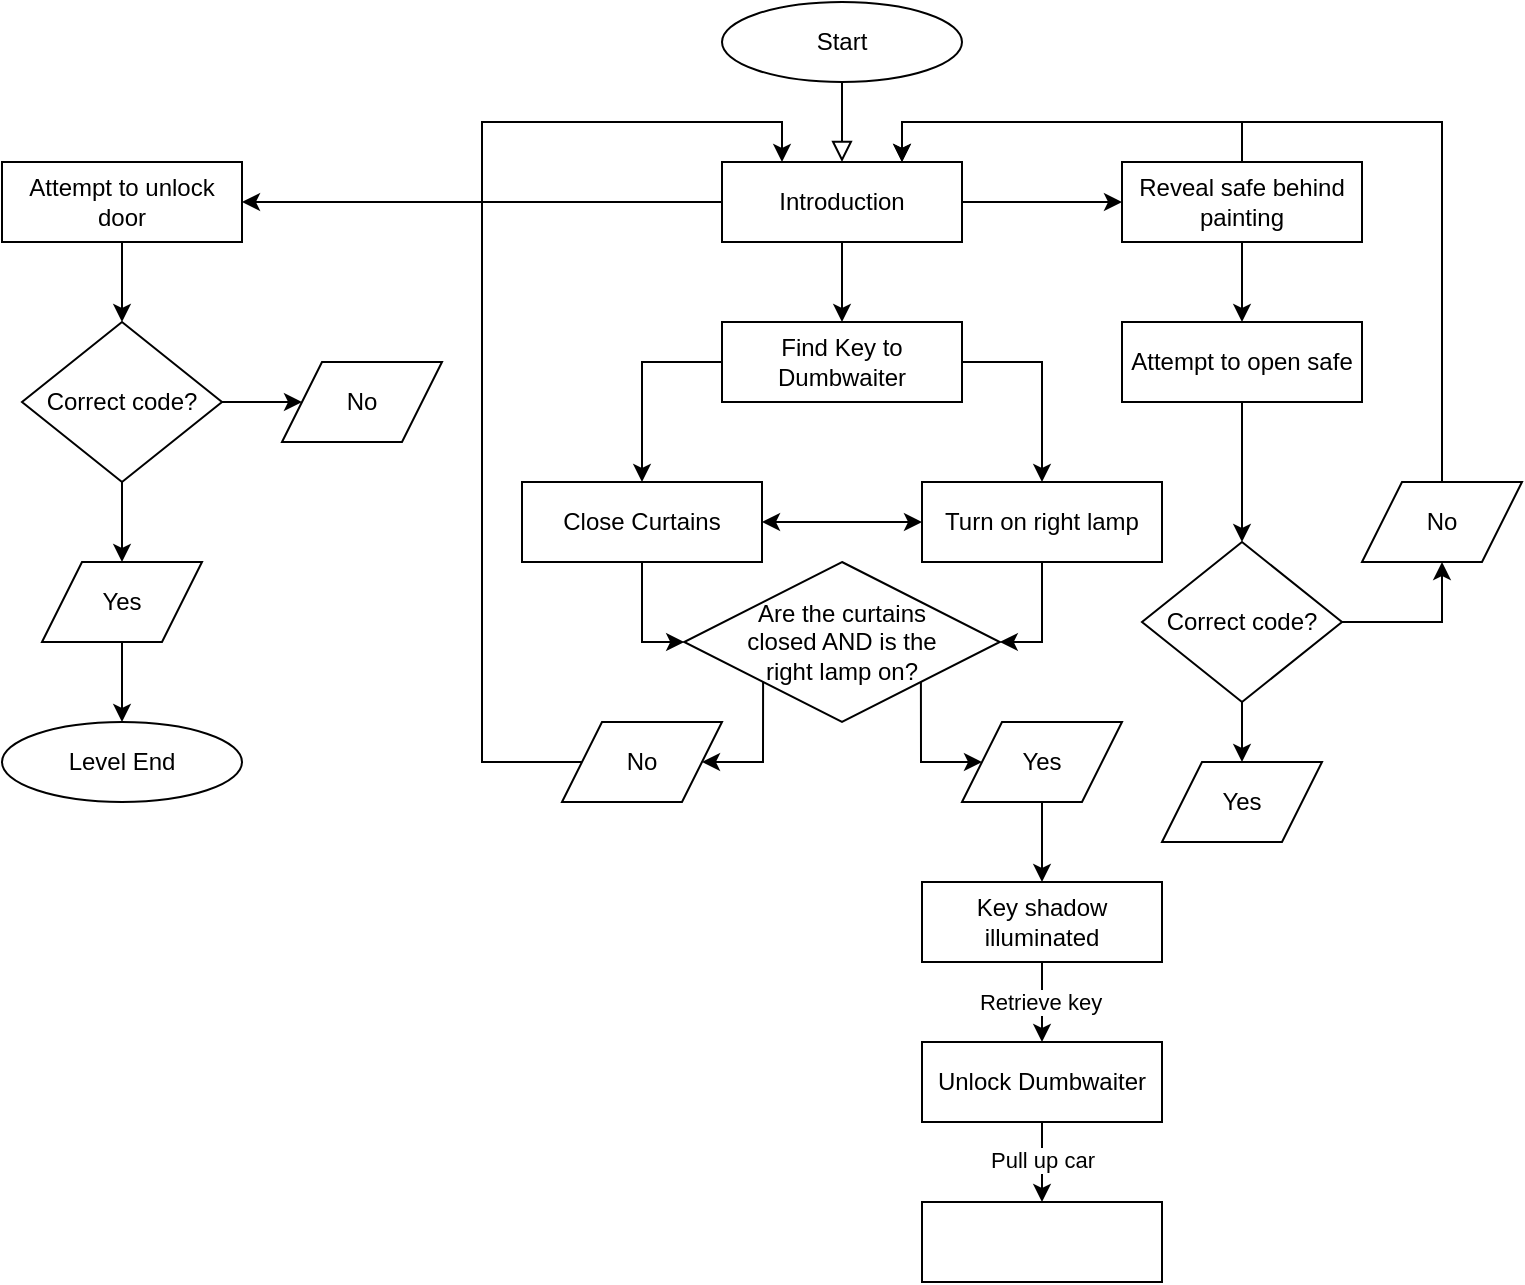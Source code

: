 <mxfile version="24.8.1">
  <diagram id="C5RBs43oDa-KdzZeNtuy" name="Page-1">
    <mxGraphModel dx="590" dy="1097" grid="1" gridSize="10" guides="1" tooltips="1" connect="1" arrows="1" fold="1" page="1" pageScale="1" pageWidth="827" pageHeight="1169" math="0" shadow="0">
      <root>
        <mxCell id="WIyWlLk6GJQsqaUBKTNV-0" />
        <mxCell id="WIyWlLk6GJQsqaUBKTNV-1" parent="WIyWlLk6GJQsqaUBKTNV-0" />
        <mxCell id="WIyWlLk6GJQsqaUBKTNV-2" value="" style="rounded=0;html=1;jettySize=auto;orthogonalLoop=1;fontSize=11;endArrow=block;endFill=0;endSize=8;strokeWidth=1;shadow=0;labelBackgroundColor=none;edgeStyle=orthogonalEdgeStyle;exitX=0.5;exitY=1;exitDx=0;exitDy=0;entryX=0.5;entryY=0;entryDx=0;entryDy=0;" parent="WIyWlLk6GJQsqaUBKTNV-1" source="UPyuT2zWzt1L4V_A8vz_-17" target="UPyuT2zWzt1L4V_A8vz_-1" edge="1">
          <mxGeometry relative="1" as="geometry">
            <mxPoint x="460" y="120" as="sourcePoint" />
            <mxPoint x="460" y="150" as="targetPoint" />
          </mxGeometry>
        </mxCell>
        <mxCell id="UPyuT2zWzt1L4V_A8vz_-26" style="edgeStyle=orthogonalEdgeStyle;rounded=0;orthogonalLoop=1;jettySize=auto;html=1;exitX=1;exitY=0.5;exitDx=0;exitDy=0;entryX=0;entryY=0.5;entryDx=0;entryDy=0;startArrow=classic;startFill=1;" parent="WIyWlLk6GJQsqaUBKTNV-1" source="WIyWlLk6GJQsqaUBKTNV-11" target="UPyuT2zWzt1L4V_A8vz_-7" edge="1">
          <mxGeometry relative="1" as="geometry" />
        </mxCell>
        <mxCell id="UPyuT2zWzt1L4V_A8vz_-29" style="edgeStyle=orthogonalEdgeStyle;rounded=0;orthogonalLoop=1;jettySize=auto;html=1;exitX=0.5;exitY=1;exitDx=0;exitDy=0;entryX=0;entryY=0.5;entryDx=0;entryDy=0;" parent="WIyWlLk6GJQsqaUBKTNV-1" source="WIyWlLk6GJQsqaUBKTNV-11" target="UPyuT2zWzt1L4V_A8vz_-13" edge="1">
          <mxGeometry relative="1" as="geometry" />
        </mxCell>
        <mxCell id="WIyWlLk6GJQsqaUBKTNV-11" value="Close Curtains" style="rounded=0;whiteSpace=wrap;html=1;fontSize=12;glass=0;strokeWidth=1;shadow=0;" parent="WIyWlLk6GJQsqaUBKTNV-1" vertex="1">
          <mxGeometry x="300" y="320" width="120" height="40" as="geometry" />
        </mxCell>
        <mxCell id="UPyuT2zWzt1L4V_A8vz_-16" style="edgeStyle=orthogonalEdgeStyle;rounded=0;orthogonalLoop=1;jettySize=auto;html=1;exitX=0.5;exitY=1;exitDx=0;exitDy=0;entryX=0.5;entryY=0;entryDx=0;entryDy=0;" parent="WIyWlLk6GJQsqaUBKTNV-1" source="UPyuT2zWzt1L4V_A8vz_-1" target="UPyuT2zWzt1L4V_A8vz_-15" edge="1">
          <mxGeometry relative="1" as="geometry" />
        </mxCell>
        <mxCell id="UPyuT2zWzt1L4V_A8vz_-38" style="edgeStyle=orthogonalEdgeStyle;rounded=0;orthogonalLoop=1;jettySize=auto;html=1;exitX=1;exitY=0.5;exitDx=0;exitDy=0;" parent="WIyWlLk6GJQsqaUBKTNV-1" source="UPyuT2zWzt1L4V_A8vz_-1" target="UPyuT2zWzt1L4V_A8vz_-39" edge="1">
          <mxGeometry relative="1" as="geometry">
            <mxPoint x="640" y="180.286" as="targetPoint" />
          </mxGeometry>
        </mxCell>
        <mxCell id="UPyuT2zWzt1L4V_A8vz_-45" style="edgeStyle=orthogonalEdgeStyle;rounded=0;orthogonalLoop=1;jettySize=auto;html=1;exitX=0;exitY=0.5;exitDx=0;exitDy=0;" parent="WIyWlLk6GJQsqaUBKTNV-1" source="UPyuT2zWzt1L4V_A8vz_-1" target="UPyuT2zWzt1L4V_A8vz_-46" edge="1">
          <mxGeometry relative="1" as="geometry">
            <mxPoint x="320" y="180.286" as="targetPoint" />
          </mxGeometry>
        </mxCell>
        <mxCell id="UPyuT2zWzt1L4V_A8vz_-1" value="Introduction" style="rounded=0;whiteSpace=wrap;html=1;fontSize=12;glass=0;strokeWidth=1;shadow=0;" parent="WIyWlLk6GJQsqaUBKTNV-1" vertex="1">
          <mxGeometry x="400" y="160" width="120" height="40" as="geometry" />
        </mxCell>
        <mxCell id="UPyuT2zWzt1L4V_A8vz_-28" style="edgeStyle=orthogonalEdgeStyle;rounded=0;orthogonalLoop=1;jettySize=auto;html=1;exitX=0.5;exitY=1;exitDx=0;exitDy=0;entryX=1;entryY=0.5;entryDx=0;entryDy=0;" parent="WIyWlLk6GJQsqaUBKTNV-1" source="UPyuT2zWzt1L4V_A8vz_-7" target="UPyuT2zWzt1L4V_A8vz_-13" edge="1">
          <mxGeometry relative="1" as="geometry" />
        </mxCell>
        <mxCell id="UPyuT2zWzt1L4V_A8vz_-7" value="&lt;div&gt;Turn on right lamp&lt;/div&gt;" style="rounded=0;whiteSpace=wrap;html=1;fontSize=12;glass=0;strokeWidth=1;shadow=0;" parent="WIyWlLk6GJQsqaUBKTNV-1" vertex="1">
          <mxGeometry x="500" y="320" width="120" height="40" as="geometry" />
        </mxCell>
        <mxCell id="UPyuT2zWzt1L4V_A8vz_-31" style="edgeStyle=orthogonalEdgeStyle;rounded=0;orthogonalLoop=1;jettySize=auto;html=1;exitX=1;exitY=1;exitDx=0;exitDy=0;entryX=0;entryY=0.5;entryDx=0;entryDy=0;" parent="WIyWlLk6GJQsqaUBKTNV-1" source="UPyuT2zWzt1L4V_A8vz_-13" target="UPyuT2zWzt1L4V_A8vz_-30" edge="1">
          <mxGeometry relative="1" as="geometry" />
        </mxCell>
        <mxCell id="UPyuT2zWzt1L4V_A8vz_-13" value="&lt;div&gt;Are the&amp;nbsp;&lt;span style=&quot;background-color: initial;&quot;&gt;curtains&lt;/span&gt;&lt;/div&gt;&lt;div&gt;closed AND is the&lt;/div&gt;&lt;div&gt;right lamp on?&lt;/div&gt;" style="rhombus;whiteSpace=wrap;html=1;shadow=0;fontFamily=Helvetica;fontSize=12;align=center;strokeWidth=1;spacing=0;spacingTop=0;verticalAlign=middle;" parent="WIyWlLk6GJQsqaUBKTNV-1" vertex="1">
          <mxGeometry x="381.09" y="360" width="157.82" height="80" as="geometry" />
        </mxCell>
        <mxCell id="UPyuT2zWzt1L4V_A8vz_-24" style="edgeStyle=orthogonalEdgeStyle;rounded=0;orthogonalLoop=1;jettySize=auto;html=1;exitX=1;exitY=0.5;exitDx=0;exitDy=0;entryX=0.5;entryY=0;entryDx=0;entryDy=0;" parent="WIyWlLk6GJQsqaUBKTNV-1" source="UPyuT2zWzt1L4V_A8vz_-15" target="UPyuT2zWzt1L4V_A8vz_-7" edge="1">
          <mxGeometry relative="1" as="geometry" />
        </mxCell>
        <mxCell id="UPyuT2zWzt1L4V_A8vz_-25" style="edgeStyle=orthogonalEdgeStyle;rounded=0;orthogonalLoop=1;jettySize=auto;html=1;exitX=0;exitY=0.5;exitDx=0;exitDy=0;entryX=0.5;entryY=0;entryDx=0;entryDy=0;" parent="WIyWlLk6GJQsqaUBKTNV-1" source="UPyuT2zWzt1L4V_A8vz_-15" target="WIyWlLk6GJQsqaUBKTNV-11" edge="1">
          <mxGeometry relative="1" as="geometry" />
        </mxCell>
        <mxCell id="UPyuT2zWzt1L4V_A8vz_-15" value="&lt;div&gt;Find Key to Dumbwaiter&lt;/div&gt;" style="rounded=0;whiteSpace=wrap;html=1;fontSize=12;glass=0;strokeWidth=1;shadow=0;" parent="WIyWlLk6GJQsqaUBKTNV-1" vertex="1">
          <mxGeometry x="400" y="240" width="120" height="40" as="geometry" />
        </mxCell>
        <mxCell id="UPyuT2zWzt1L4V_A8vz_-17" value="&lt;div&gt;Start&lt;br&gt;&lt;/div&gt;" style="ellipse;whiteSpace=wrap;html=1;" parent="WIyWlLk6GJQsqaUBKTNV-1" vertex="1">
          <mxGeometry x="400" y="80" width="120" height="40" as="geometry" />
        </mxCell>
        <mxCell id="5iee3mP3i6XpT19i_H8E-14" style="edgeStyle=orthogonalEdgeStyle;rounded=0;orthogonalLoop=1;jettySize=auto;html=1;exitX=0;exitY=0.5;exitDx=0;exitDy=0;entryX=0.25;entryY=0;entryDx=0;entryDy=0;" edge="1" parent="WIyWlLk6GJQsqaUBKTNV-1" source="UPyuT2zWzt1L4V_A8vz_-20" target="UPyuT2zWzt1L4V_A8vz_-1">
          <mxGeometry relative="1" as="geometry">
            <Array as="points">
              <mxPoint x="280" y="460" />
              <mxPoint x="280" y="140" />
              <mxPoint x="430" y="140" />
            </Array>
          </mxGeometry>
        </mxCell>
        <mxCell id="UPyuT2zWzt1L4V_A8vz_-20" value="&lt;div&gt;No&lt;/div&gt;" style="shape=parallelogram;perimeter=parallelogramPerimeter;whiteSpace=wrap;html=1;fixedSize=1;spacing=0;verticalAlign=middle;" parent="WIyWlLk6GJQsqaUBKTNV-1" vertex="1">
          <mxGeometry x="320" y="440" width="80" height="40" as="geometry" />
        </mxCell>
        <mxCell id="UPyuT2zWzt1L4V_A8vz_-21" style="edgeStyle=orthogonalEdgeStyle;rounded=0;orthogonalLoop=1;jettySize=auto;html=1;entryX=1;entryY=0.5;entryDx=0;entryDy=0;exitX=0;exitY=1;exitDx=0;exitDy=0;" parent="WIyWlLk6GJQsqaUBKTNV-1" source="UPyuT2zWzt1L4V_A8vz_-13" target="UPyuT2zWzt1L4V_A8vz_-20" edge="1">
          <mxGeometry relative="1" as="geometry" />
        </mxCell>
        <mxCell id="UPyuT2zWzt1L4V_A8vz_-33" style="edgeStyle=orthogonalEdgeStyle;rounded=0;orthogonalLoop=1;jettySize=auto;html=1;exitX=0.5;exitY=1;exitDx=0;exitDy=0;" parent="WIyWlLk6GJQsqaUBKTNV-1" source="UPyuT2zWzt1L4V_A8vz_-30" target="UPyuT2zWzt1L4V_A8vz_-34" edge="1">
          <mxGeometry relative="1" as="geometry">
            <mxPoint x="640" y="560" as="targetPoint" />
          </mxGeometry>
        </mxCell>
        <mxCell id="UPyuT2zWzt1L4V_A8vz_-30" value="Yes" style="shape=parallelogram;perimeter=parallelogramPerimeter;whiteSpace=wrap;html=1;fixedSize=1;spacing=0;verticalAlign=middle;" parent="WIyWlLk6GJQsqaUBKTNV-1" vertex="1">
          <mxGeometry x="520" y="440" width="80" height="40" as="geometry" />
        </mxCell>
        <mxCell id="UPyuT2zWzt1L4V_A8vz_-35" style="edgeStyle=orthogonalEdgeStyle;rounded=0;orthogonalLoop=1;jettySize=auto;html=1;exitX=0.5;exitY=1;exitDx=0;exitDy=0;entryX=0.5;entryY=0;entryDx=0;entryDy=0;" parent="WIyWlLk6GJQsqaUBKTNV-1" source="UPyuT2zWzt1L4V_A8vz_-34" target="UPyuT2zWzt1L4V_A8vz_-37" edge="1">
          <mxGeometry relative="1" as="geometry">
            <mxPoint x="560.143" y="640" as="targetPoint" />
          </mxGeometry>
        </mxCell>
        <mxCell id="UPyuT2zWzt1L4V_A8vz_-36" value="Retrieve key" style="edgeLabel;html=1;align=center;verticalAlign=middle;resizable=0;points=[];" parent="UPyuT2zWzt1L4V_A8vz_-35" vertex="1" connectable="0">
          <mxGeometry x="0.111" y="1" relative="1" as="geometry">
            <mxPoint x="-2" y="-2" as="offset" />
          </mxGeometry>
        </mxCell>
        <mxCell id="UPyuT2zWzt1L4V_A8vz_-34" value="Key shadow illuminated" style="rounded=0;whiteSpace=wrap;html=1;" parent="WIyWlLk6GJQsqaUBKTNV-1" vertex="1">
          <mxGeometry x="500" y="520" width="120" height="40" as="geometry" />
        </mxCell>
        <mxCell id="UPyuT2zWzt1L4V_A8vz_-42" style="edgeStyle=orthogonalEdgeStyle;rounded=0;orthogonalLoop=1;jettySize=auto;html=1;exitX=0.5;exitY=1;exitDx=0;exitDy=0;" parent="WIyWlLk6GJQsqaUBKTNV-1" source="UPyuT2zWzt1L4V_A8vz_-37" edge="1" target="5iee3mP3i6XpT19i_H8E-0">
          <mxGeometry relative="1" as="geometry">
            <mxPoint x="560.143" y="680" as="targetPoint" />
          </mxGeometry>
        </mxCell>
        <mxCell id="UPyuT2zWzt1L4V_A8vz_-43" value="&lt;div&gt;Pull up car&lt;/div&gt;" style="edgeLabel;html=1;align=center;verticalAlign=middle;resizable=0;points=[];" parent="UPyuT2zWzt1L4V_A8vz_-42" vertex="1" connectable="0">
          <mxGeometry x="-0.085" relative="1" as="geometry">
            <mxPoint as="offset" />
          </mxGeometry>
        </mxCell>
        <mxCell id="UPyuT2zWzt1L4V_A8vz_-37" value="&lt;div&gt;Unlock Dumbwaiter&lt;/div&gt;" style="rounded=0;whiteSpace=wrap;html=1;" parent="WIyWlLk6GJQsqaUBKTNV-1" vertex="1">
          <mxGeometry x="500" y="600" width="120" height="40" as="geometry" />
        </mxCell>
        <mxCell id="5iee3mP3i6XpT19i_H8E-11" style="edgeStyle=orthogonalEdgeStyle;rounded=0;orthogonalLoop=1;jettySize=auto;html=1;exitX=0.5;exitY=1;exitDx=0;exitDy=0;" edge="1" parent="WIyWlLk6GJQsqaUBKTNV-1" source="UPyuT2zWzt1L4V_A8vz_-39" target="5iee3mP3i6XpT19i_H8E-3">
          <mxGeometry relative="1" as="geometry" />
        </mxCell>
        <mxCell id="5iee3mP3i6XpT19i_H8E-15" style="edgeStyle=orthogonalEdgeStyle;rounded=0;orthogonalLoop=1;jettySize=auto;html=1;entryX=0.75;entryY=0;entryDx=0;entryDy=0;" edge="1" parent="WIyWlLk6GJQsqaUBKTNV-1" source="UPyuT2zWzt1L4V_A8vz_-39" target="UPyuT2zWzt1L4V_A8vz_-1">
          <mxGeometry relative="1" as="geometry">
            <Array as="points">
              <mxPoint x="660" y="140" />
              <mxPoint x="490" y="140" />
            </Array>
          </mxGeometry>
        </mxCell>
        <mxCell id="UPyuT2zWzt1L4V_A8vz_-39" value="Reveal safe behind painting" style="rounded=0;whiteSpace=wrap;html=1;" parent="WIyWlLk6GJQsqaUBKTNV-1" vertex="1">
          <mxGeometry x="600" y="160" width="120" height="40" as="geometry" />
        </mxCell>
        <mxCell id="5iee3mP3i6XpT19i_H8E-16" style="edgeStyle=orthogonalEdgeStyle;rounded=0;orthogonalLoop=1;jettySize=auto;html=1;exitX=0.5;exitY=1;exitDx=0;exitDy=0;" edge="1" parent="WIyWlLk6GJQsqaUBKTNV-1" source="UPyuT2zWzt1L4V_A8vz_-46" target="5iee3mP3i6XpT19i_H8E-17">
          <mxGeometry relative="1" as="geometry">
            <mxPoint x="140" y="240" as="targetPoint" />
          </mxGeometry>
        </mxCell>
        <mxCell id="UPyuT2zWzt1L4V_A8vz_-46" value="&lt;div&gt;Attempt to unlock door&lt;/div&gt;" style="rounded=0;whiteSpace=wrap;html=1;" parent="WIyWlLk6GJQsqaUBKTNV-1" vertex="1">
          <mxGeometry x="40" y="160" width="120" height="40" as="geometry" />
        </mxCell>
        <mxCell id="5iee3mP3i6XpT19i_H8E-0" value="" style="rounded=0;whiteSpace=wrap;html=1;" vertex="1" parent="WIyWlLk6GJQsqaUBKTNV-1">
          <mxGeometry x="500" y="680" width="120" height="40" as="geometry" />
        </mxCell>
        <mxCell id="5iee3mP3i6XpT19i_H8E-4" style="edgeStyle=orthogonalEdgeStyle;rounded=0;orthogonalLoop=1;jettySize=auto;html=1;exitX=0.5;exitY=1;exitDx=0;exitDy=0;" edge="1" parent="WIyWlLk6GJQsqaUBKTNV-1" source="5iee3mP3i6XpT19i_H8E-3" target="5iee3mP3i6XpT19i_H8E-5">
          <mxGeometry relative="1" as="geometry">
            <mxPoint x="780" y="240" as="targetPoint" />
          </mxGeometry>
        </mxCell>
        <mxCell id="5iee3mP3i6XpT19i_H8E-3" value="Attempt to open safe" style="rounded=0;whiteSpace=wrap;html=1;" vertex="1" parent="WIyWlLk6GJQsqaUBKTNV-1">
          <mxGeometry x="600" y="240" width="120" height="40" as="geometry" />
        </mxCell>
        <mxCell id="5iee3mP3i6XpT19i_H8E-6" style="edgeStyle=orthogonalEdgeStyle;rounded=0;orthogonalLoop=1;jettySize=auto;html=1;exitX=0.5;exitY=1;exitDx=0;exitDy=0;entryX=0.5;entryY=0;entryDx=0;entryDy=0;" edge="1" parent="WIyWlLk6GJQsqaUBKTNV-1" source="5iee3mP3i6XpT19i_H8E-5" target="5iee3mP3i6XpT19i_H8E-7">
          <mxGeometry relative="1" as="geometry">
            <mxPoint x="780" y="360" as="targetPoint" />
          </mxGeometry>
        </mxCell>
        <mxCell id="5iee3mP3i6XpT19i_H8E-12" style="edgeStyle=orthogonalEdgeStyle;rounded=0;orthogonalLoop=1;jettySize=auto;html=1;entryX=0.5;entryY=1;entryDx=0;entryDy=0;" edge="1" parent="WIyWlLk6GJQsqaUBKTNV-1" source="5iee3mP3i6XpT19i_H8E-5" target="5iee3mP3i6XpT19i_H8E-8">
          <mxGeometry relative="1" as="geometry" />
        </mxCell>
        <mxCell id="5iee3mP3i6XpT19i_H8E-5" value="Correct code?" style="rhombus;whiteSpace=wrap;html=1;" vertex="1" parent="WIyWlLk6GJQsqaUBKTNV-1">
          <mxGeometry x="610" y="350" width="100" height="80" as="geometry" />
        </mxCell>
        <mxCell id="5iee3mP3i6XpT19i_H8E-7" value="Yes" style="shape=parallelogram;perimeter=parallelogramPerimeter;whiteSpace=wrap;html=1;fixedSize=1;spacing=0;verticalAlign=middle;" vertex="1" parent="WIyWlLk6GJQsqaUBKTNV-1">
          <mxGeometry x="620" y="460" width="80" height="40" as="geometry" />
        </mxCell>
        <mxCell id="5iee3mP3i6XpT19i_H8E-13" style="edgeStyle=orthogonalEdgeStyle;rounded=0;orthogonalLoop=1;jettySize=auto;html=1;exitX=0.5;exitY=0;exitDx=0;exitDy=0;entryX=0.75;entryY=0;entryDx=0;entryDy=0;" edge="1" parent="WIyWlLk6GJQsqaUBKTNV-1" source="5iee3mP3i6XpT19i_H8E-8" target="UPyuT2zWzt1L4V_A8vz_-1">
          <mxGeometry relative="1" as="geometry" />
        </mxCell>
        <mxCell id="5iee3mP3i6XpT19i_H8E-8" value="&lt;div&gt;No&lt;/div&gt;" style="shape=parallelogram;perimeter=parallelogramPerimeter;whiteSpace=wrap;html=1;fixedSize=1;spacing=0;verticalAlign=middle;" vertex="1" parent="WIyWlLk6GJQsqaUBKTNV-1">
          <mxGeometry x="720" y="320" width="80" height="40" as="geometry" />
        </mxCell>
        <mxCell id="5iee3mP3i6XpT19i_H8E-18" style="edgeStyle=orthogonalEdgeStyle;rounded=0;orthogonalLoop=1;jettySize=auto;html=1;exitX=1;exitY=0.5;exitDx=0;exitDy=0;entryX=0;entryY=0.5;entryDx=0;entryDy=0;" edge="1" parent="WIyWlLk6GJQsqaUBKTNV-1" source="5iee3mP3i6XpT19i_H8E-17" target="5iee3mP3i6XpT19i_H8E-19">
          <mxGeometry relative="1" as="geometry">
            <mxPoint x="210" y="280" as="targetPoint" />
          </mxGeometry>
        </mxCell>
        <mxCell id="5iee3mP3i6XpT19i_H8E-26" style="edgeStyle=orthogonalEdgeStyle;rounded=0;orthogonalLoop=1;jettySize=auto;html=1;exitX=0.5;exitY=1;exitDx=0;exitDy=0;entryX=0.5;entryY=0;entryDx=0;entryDy=0;" edge="1" parent="WIyWlLk6GJQsqaUBKTNV-1" source="5iee3mP3i6XpT19i_H8E-17" target="5iee3mP3i6XpT19i_H8E-24">
          <mxGeometry relative="1" as="geometry" />
        </mxCell>
        <mxCell id="5iee3mP3i6XpT19i_H8E-17" value="Correct code?" style="rhombus;whiteSpace=wrap;html=1;" vertex="1" parent="WIyWlLk6GJQsqaUBKTNV-1">
          <mxGeometry x="50" y="240" width="100" height="80" as="geometry" />
        </mxCell>
        <mxCell id="5iee3mP3i6XpT19i_H8E-19" value="&lt;div&gt;No&lt;/div&gt;" style="shape=parallelogram;perimeter=parallelogramPerimeter;whiteSpace=wrap;html=1;fixedSize=1;spacing=0;verticalAlign=middle;" vertex="1" parent="WIyWlLk6GJQsqaUBKTNV-1">
          <mxGeometry x="180" y="260" width="80" height="40" as="geometry" />
        </mxCell>
        <mxCell id="5iee3mP3i6XpT19i_H8E-27" style="edgeStyle=orthogonalEdgeStyle;rounded=0;orthogonalLoop=1;jettySize=auto;html=1;entryX=0.5;entryY=0;entryDx=0;entryDy=0;" edge="1" parent="WIyWlLk6GJQsqaUBKTNV-1" source="5iee3mP3i6XpT19i_H8E-24" target="5iee3mP3i6XpT19i_H8E-28">
          <mxGeometry relative="1" as="geometry">
            <mxPoint x="100" y="440" as="targetPoint" />
          </mxGeometry>
        </mxCell>
        <mxCell id="5iee3mP3i6XpT19i_H8E-24" value="Yes" style="shape=parallelogram;perimeter=parallelogramPerimeter;whiteSpace=wrap;html=1;fixedSize=1;spacing=0;verticalAlign=middle;" vertex="1" parent="WIyWlLk6GJQsqaUBKTNV-1">
          <mxGeometry x="60" y="360" width="80" height="40" as="geometry" />
        </mxCell>
        <mxCell id="5iee3mP3i6XpT19i_H8E-28" value="&lt;div&gt;Level End&lt;/div&gt;" style="ellipse;whiteSpace=wrap;html=1;" vertex="1" parent="WIyWlLk6GJQsqaUBKTNV-1">
          <mxGeometry x="40" y="440" width="120" height="40" as="geometry" />
        </mxCell>
      </root>
    </mxGraphModel>
  </diagram>
</mxfile>
